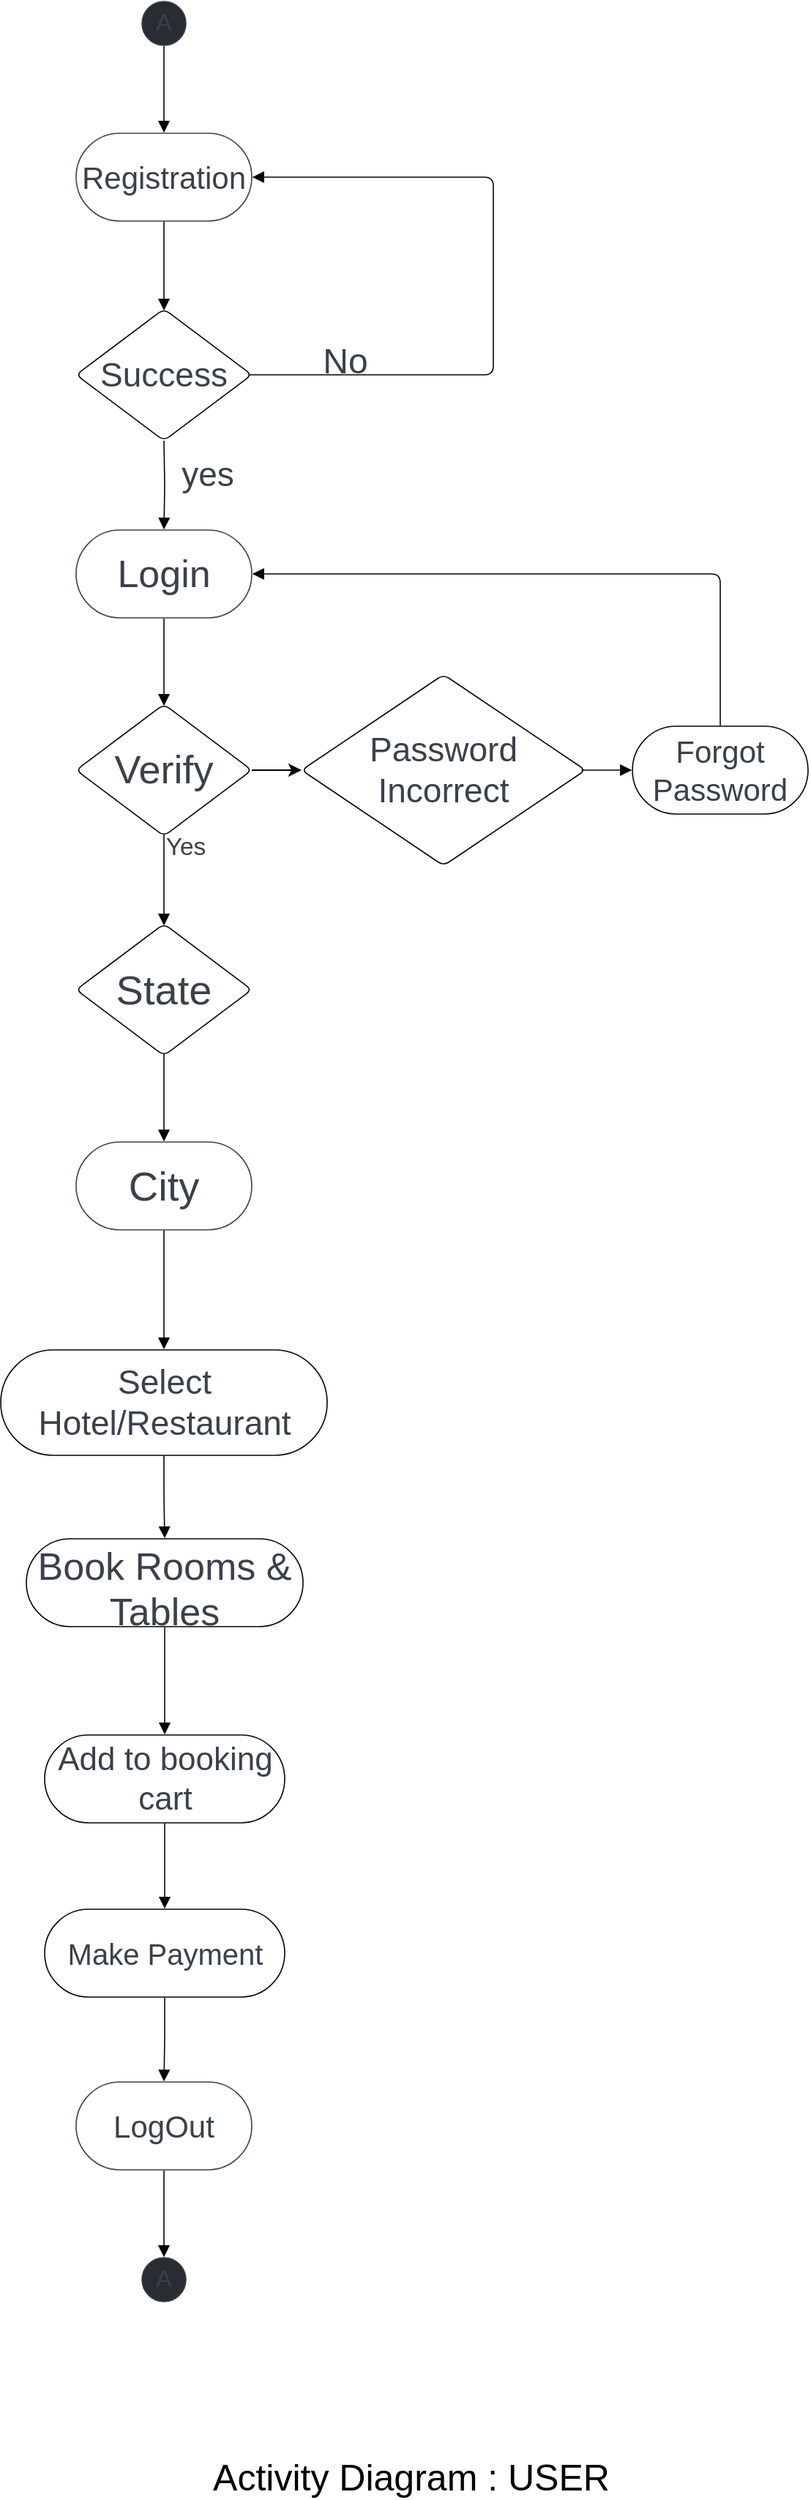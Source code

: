 <mxfile version="20.3.0" type="device"><diagram id="P56Q7Ztyd3gfGd8cOP1R" name="Page-1"><mxGraphModel dx="1038" dy="641" grid="1" gridSize="10" guides="1" tooltips="1" connect="1" arrows="1" fold="1" page="1" pageScale="1" pageWidth="850" pageHeight="1100" math="0" shadow="0"><root><mxCell id="0"/><mxCell id="1" parent="0"/><UserObject label="A" lucidchartObjectId="ZNgVIAMIlxs8" id="tMHHnX7nMyzMe0LAKBni-69"><mxCell style="html=1;overflow=block;blockSpacing=1;whiteSpace=wrap;ellipse;fontSize=16.7;fontColor=#3a414a;spacing=3.8;strokeColor=#3a414a;strokeOpacity=100;fillOpacity=100;rounded=1;absoluteArcSize=1;arcSize=9;fillColor=#282c33;strokeWidth=0.8;" parent="1" vertex="1"><mxGeometry x="241" y="27" width="30" height="30" as="geometry"/></mxCell></UserObject><UserObject label="A" lucidchartObjectId="AOgV1hheJ15q" id="tMHHnX7nMyzMe0LAKBni-70"><mxCell style="html=1;overflow=block;blockSpacing=1;whiteSpace=wrap;ellipse;fontSize=16.7;fontColor=#3a414a;spacing=3.8;strokeColor=#3a414a;strokeOpacity=100;fillOpacity=100;rounded=1;absoluteArcSize=1;arcSize=9;fillColor=#282c33;strokeWidth=0.8;" parent="1" vertex="1"><mxGeometry x="241" y="1568" width="30" height="30" as="geometry"/></mxCell></UserObject><UserObject label="Registration" lucidchartObjectId="LPgV7UUaEEge" id="tMHHnX7nMyzMe0LAKBni-71"><mxCell style="html=1;overflow=block;blockSpacing=1;whiteSpace=wrap;rounded=1;arcSize=50;fontSize=21;fontColor=#3a414a;spacing=3.8;strokeColor=#3a414a;strokeOpacity=100;strokeWidth=0.8;" parent="1" vertex="1"><mxGeometry x="196" y="117" width="120" height="60" as="geometry"/></mxCell></UserObject><UserObject label="" lucidchartObjectId="sTgVGux.WxUA" id="tMHHnX7nMyzMe0LAKBni-72"><mxCell style="html=1;jettySize=18;whiteSpace=wrap;fontSize=13;strokeColor=#050505;strokeOpacity=100;strokeWidth=0.8;rounded=1;arcSize=12;edgeStyle=orthogonalEdgeStyle;startArrow=none;endArrow=block;endFill=1;exitX=0.5;exitY=1.013;exitPerimeter=0;entryX=0.5;entryY=-0.006;entryPerimeter=0;" parent="1" source="tMHHnX7nMyzMe0LAKBni-69" target="tMHHnX7nMyzMe0LAKBni-71" edge="1"><mxGeometry width="100" height="100" relative="1" as="geometry"><Array as="points"/></mxGeometry></mxCell></UserObject><UserObject label="Success" lucidchartObjectId="eUgV.zKZj2QW" id="tMHHnX7nMyzMe0LAKBni-73"><mxCell style="html=1;overflow=block;blockSpacing=1;whiteSpace=wrap;rhombus;fontSize=23;fontColor=#3a414a;spacing=3.8;strokeColor=#050505;strokeOpacity=100;rounded=1;absoluteArcSize=1;arcSize=9;strokeWidth=0.8;" parent="1" vertex="1"><mxGeometry x="196" y="237" width="120" height="90" as="geometry"/></mxCell></UserObject><UserObject label="" lucidchartObjectId="oUgVA7w5k7gm" id="tMHHnX7nMyzMe0LAKBni-74"><mxCell style="html=1;jettySize=18;whiteSpace=wrap;fontSize=13;strokeColor=#050505;strokeOpacity=100;strokeWidth=0.8;rounded=1;arcSize=12;edgeStyle=orthogonalEdgeStyle;startArrow=none;endArrow=block;endFill=1;exitX=0.5;exitY=1.006;exitPerimeter=0;entryX=0.5;entryY=0.012;entryPerimeter=0;" parent="1" source="tMHHnX7nMyzMe0LAKBni-71" target="tMHHnX7nMyzMe0LAKBni-73" edge="1"><mxGeometry width="100" height="100" relative="1" as="geometry"><Array as="points"/></mxGeometry></mxCell></UserObject><UserObject label="Login" lucidchartObjectId="uVgVrTpL9AEn" id="tMHHnX7nMyzMe0LAKBni-75"><mxCell style="html=1;overflow=block;blockSpacing=1;whiteSpace=wrap;rounded=1;arcSize=50;fontSize=26;fontColor=#3a414a;spacing=3.8;strokeColor=#3a414a;strokeOpacity=100;strokeWidth=0.8;" parent="1" vertex="1"><mxGeometry x="196" y="388" width="120" height="60" as="geometry"/></mxCell></UserObject><UserObject label="" lucidchartObjectId="uVgVyqpREip2" id="tMHHnX7nMyzMe0LAKBni-76"><mxCell style="html=1;jettySize=18;whiteSpace=wrap;fontSize=13;strokeColor=#050505;strokeOpacity=100;strokeWidth=0.8;rounded=1;arcSize=12;edgeStyle=orthogonalEdgeStyle;startArrow=none;endArrow=block;endFill=1;entryX=0.5;entryY=-0.006;entryPerimeter=0;" parent="1" target="tMHHnX7nMyzMe0LAKBni-75" edge="1"><mxGeometry width="100" height="100" relative="1" as="geometry"><Array as="points"/><mxPoint x="256" y="327" as="sourcePoint"/></mxGeometry></mxCell></UserObject><mxCell id="tMHHnX7nMyzMe0LAKBni-103" style="edgeStyle=orthogonalEdgeStyle;rounded=0;orthogonalLoop=1;jettySize=auto;html=1;exitX=1;exitY=0.5;exitDx=0;exitDy=0;entryX=0;entryY=0.5;entryDx=0;entryDy=0;" parent="1" source="tMHHnX7nMyzMe0LAKBni-77" target="tMHHnX7nMyzMe0LAKBni-81" edge="1"><mxGeometry relative="1" as="geometry"/></mxCell><UserObject label="Verify" lucidchartObjectId="uVgVeD5L_VSK" id="tMHHnX7nMyzMe0LAKBni-77"><mxCell style="html=1;overflow=block;blockSpacing=1;whiteSpace=wrap;rhombus;fontSize=27;fontColor=#3a414a;spacing=3.8;strokeColor=#050505;strokeOpacity=100;rounded=1;absoluteArcSize=1;arcSize=9;strokeWidth=0.8;" parent="1" vertex="1"><mxGeometry x="196" y="507" width="120" height="90" as="geometry"/></mxCell></UserObject><UserObject label="" lucidchartObjectId="uVgVA3Gs96wT" id="tMHHnX7nMyzMe0LAKBni-78"><mxCell style="html=1;jettySize=18;whiteSpace=wrap;fontSize=13;strokeColor=#050505;strokeOpacity=100;strokeWidth=0.8;rounded=1;arcSize=12;edgeStyle=orthogonalEdgeStyle;startArrow=none;endArrow=block;endFill=1;exitX=0.5;exitY=1.006;exitPerimeter=0;entryX=0.5;entryY=0.012;entryPerimeter=0;" parent="1" source="tMHHnX7nMyzMe0LAKBni-75" target="tMHHnX7nMyzMe0LAKBni-77" edge="1"><mxGeometry width="100" height="100" relative="1" as="geometry"><Array as="points"/></mxGeometry></mxCell></UserObject><UserObject label="" lucidchartObjectId="nWgVfDsLByDj" id="tMHHnX7nMyzMe0LAKBni-79"><mxCell style="html=1;jettySize=18;whiteSpace=wrap;fontSize=13;strokeColor=#050505;strokeOpacity=100;strokeWidth=0.8;rounded=1;arcSize=12;edgeStyle=orthogonalEdgeStyle;startArrow=none;endArrow=block;endFill=1;exitX=0.984;exitY=0.5;exitPerimeter=0;entryX=1.003;entryY=0.5;entryPerimeter=0;" parent="1" source="tMHHnX7nMyzMe0LAKBni-73" target="tMHHnX7nMyzMe0LAKBni-71" edge="1"><mxGeometry width="100" height="100" relative="1" as="geometry"><Array as="points"><mxPoint x="481" y="282"/><mxPoint x="481" y="147"/></Array></mxGeometry></mxCell></UserObject><UserObject label="Password &#10;Incorrect" lucidchartObjectId="Z2gVgwZFWXi~" id="tMHHnX7nMyzMe0LAKBni-81"><mxCell style="html=1;overflow=block;blockSpacing=1;whiteSpace=wrap;rhombus;fontSize=23;fontColor=#3a414a;spacing=3.8;strokeColor=#050505;strokeOpacity=100;rounded=1;absoluteArcSize=1;arcSize=9;strokeWidth=0.8;" parent="1" vertex="1"><mxGeometry x="350" y="486.75" width="194" height="130.5" as="geometry"/></mxCell></UserObject><UserObject label="Forgot Password" lucidchartObjectId="w4gVkK7.GpF7" id="tMHHnX7nMyzMe0LAKBni-82"><mxCell style="html=1;overflow=block;blockSpacing=1;whiteSpace=wrap;rounded=1;arcSize=50;fontSize=21;fontColor=#3a414a;spacing=3.8;strokeColor=#050505;strokeOpacity=100;strokeWidth=0.8;" parent="1" vertex="1"><mxGeometry x="576" y="522" width="120" height="60" as="geometry"/></mxCell></UserObject><UserObject label="" lucidchartObjectId="36gV5ABm6zD~" id="tMHHnX7nMyzMe0LAKBni-83"><mxCell style="html=1;jettySize=18;whiteSpace=wrap;fontSize=13;strokeColor=#050505;strokeOpacity=100;strokeWidth=0.8;rounded=1;arcSize=12;edgeStyle=orthogonalEdgeStyle;startArrow=none;endArrow=block;endFill=1;exitX=0.5;exitY=0.988;exitPerimeter=0;entryX=0.5;entryY=0.012;entryPerimeter=0;" parent="1" source="tMHHnX7nMyzMe0LAKBni-77" target="tMHHnX7nMyzMe0LAKBni-84" edge="1"><mxGeometry width="100" height="100" relative="1" as="geometry"><Array as="points"/></mxGeometry></mxCell></UserObject><UserObject label="State" lucidchartObjectId="p9gVFeI2ZuUd" id="tMHHnX7nMyzMe0LAKBni-84"><mxCell style="html=1;overflow=block;blockSpacing=1;whiteSpace=wrap;rhombus;fontSize=28;fontColor=#3a414a;spacing=3.8;strokeColor=#050505;strokeOpacity=100;rounded=1;absoluteArcSize=1;arcSize=9;strokeWidth=0.8;" parent="1" vertex="1"><mxGeometry x="196" y="657" width="120" height="90" as="geometry"/></mxCell></UserObject><UserObject label="City" lucidchartObjectId="M9gVHAyth9qj" id="tMHHnX7nMyzMe0LAKBni-85"><mxCell style="html=1;overflow=block;blockSpacing=1;whiteSpace=wrap;rounded=1;arcSize=50;fontSize=28;fontColor=#3a414a;spacing=3.8;strokeColor=#3a414a;strokeOpacity=100;strokeWidth=0.8;" parent="1" vertex="1"><mxGeometry x="196" y="806" width="120" height="60" as="geometry"/></mxCell></UserObject><UserObject label="" lucidchartObjectId="Y9gVp_RgFx4M" id="tMHHnX7nMyzMe0LAKBni-86"><mxCell style="html=1;jettySize=18;whiteSpace=wrap;fontSize=13;strokeColor=#050505;strokeOpacity=100;strokeWidth=0.8;rounded=1;arcSize=12;edgeStyle=orthogonalEdgeStyle;startArrow=none;endArrow=block;endFill=1;exitX=0.5;exitY=0.988;exitPerimeter=0;entryX=0.5;entryY=-0.006;entryPerimeter=0;" parent="1" source="tMHHnX7nMyzMe0LAKBni-84" target="tMHHnX7nMyzMe0LAKBni-85" edge="1"><mxGeometry width="100" height="100" relative="1" as="geometry"><Array as="points"/></mxGeometry></mxCell></UserObject><UserObject label="Select Hotel/Restaurant" lucidchartObjectId="W_gVquQQG7gh" id="tMHHnX7nMyzMe0LAKBni-87"><mxCell style="html=1;overflow=block;blockSpacing=1;whiteSpace=wrap;rounded=1;arcSize=50;fontSize=23;fontColor=#3a414a;spacing=3.8;strokeColor=#050505;strokeOpacity=100;strokeWidth=0.8;" parent="1" vertex="1"><mxGeometry x="144.5" y="948" width="223" height="72" as="geometry"/></mxCell></UserObject><UserObject label="Add to booking cart" lucidchartObjectId="i~gVvoeUO~-M" id="tMHHnX7nMyzMe0LAKBni-88"><mxCell style="html=1;overflow=block;blockSpacing=1;whiteSpace=wrap;rounded=1;arcSize=50;fontSize=22;fontColor=#3a414a;spacing=3.8;strokeColor=#050505;strokeOpacity=100;strokeWidth=0.8;" parent="1" vertex="1"><mxGeometry x="174.5" y="1211" width="164" height="60" as="geometry"/></mxCell></UserObject><UserObject label="Make Payment" lucidchartObjectId="Q~gVlNIx8zYI" id="tMHHnX7nMyzMe0LAKBni-89"><mxCell style="html=1;overflow=block;blockSpacing=1;whiteSpace=wrap;rounded=1;arcSize=50;fontSize=20;fontColor=#3a414a;spacing=3.8;strokeColor=#050505;strokeOpacity=100;strokeWidth=0.8;" parent="1" vertex="1"><mxGeometry x="174.5" y="1330" width="164" height="60" as="geometry"/></mxCell></UserObject><UserObject label="" lucidchartObjectId="lahVGo4WKljg" id="tMHHnX7nMyzMe0LAKBni-90"><mxCell style="html=1;jettySize=18;whiteSpace=wrap;fontSize=13;strokeColor=#050505;strokeOpacity=100;strokeWidth=0.8;rounded=1;arcSize=12;edgeStyle=orthogonalEdgeStyle;startArrow=none;endArrow=block;endFill=1;exitX=0.5;exitY=1.006;exitPerimeter=0;entryX=0.5;entryY=-0.006;entryPerimeter=0;" parent="1" source="tMHHnX7nMyzMe0LAKBni-88" target="tMHHnX7nMyzMe0LAKBni-89" edge="1"><mxGeometry width="100" height="100" relative="1" as="geometry"><Array as="points"/></mxGeometry></mxCell></UserObject><UserObject label="" lucidchartObjectId="mbhVO6djbjmC" id="tMHHnX7nMyzMe0LAKBni-91"><mxCell style="html=1;jettySize=18;whiteSpace=wrap;fontSize=13;strokeColor=#050505;strokeOpacity=100;strokeWidth=0.8;rounded=1;arcSize=12;edgeStyle=orthogonalEdgeStyle;startArrow=none;endArrow=block;endFill=1;exitX=0.5;exitY=1.006;exitPerimeter=0;entryX=0.5;entryY=-0.006;entryPerimeter=0;" parent="1" source="tMHHnX7nMyzMe0LAKBni-89" target="tMHHnX7nMyzMe0LAKBni-92" edge="1"><mxGeometry width="100" height="100" relative="1" as="geometry"><Array as="points"/></mxGeometry></mxCell></UserObject><UserObject label="LogOut" lucidchartObjectId="_dhVrErvdK6z" id="tMHHnX7nMyzMe0LAKBni-92"><mxCell style="html=1;overflow=block;blockSpacing=1;whiteSpace=wrap;rounded=1;arcSize=50;fontSize=21;fontColor=#3a414a;spacing=3.8;strokeColor=#3a414a;strokeOpacity=100;strokeWidth=0.8;" parent="1" vertex="1"><mxGeometry x="196" y="1448" width="120" height="60" as="geometry"/></mxCell></UserObject><UserObject label="" lucidchartObjectId="oehVyoRmq-tu" id="tMHHnX7nMyzMe0LAKBni-93"><mxCell style="html=1;jettySize=18;whiteSpace=wrap;fontSize=13;strokeColor=#050505;strokeOpacity=100;strokeWidth=0.8;rounded=1;arcSize=12;edgeStyle=orthogonalEdgeStyle;startArrow=none;endArrow=block;endFill=1;exitX=0.5;exitY=1.006;exitPerimeter=0;entryX=0.5;entryY=-0.013;entryPerimeter=0;" parent="1" source="tMHHnX7nMyzMe0LAKBni-92" target="tMHHnX7nMyzMe0LAKBni-70" edge="1"><mxGeometry width="100" height="100" relative="1" as="geometry"><Array as="points"/></mxGeometry></mxCell></UserObject><UserObject label="" lucidchartObjectId="-ehV_JA-86-R" id="tMHHnX7nMyzMe0LAKBni-94"><mxCell style="html=1;jettySize=18;whiteSpace=wrap;fontSize=13;strokeColor=#050505;strokeOpacity=100;strokeWidth=0.8;rounded=1;arcSize=12;edgeStyle=orthogonalEdgeStyle;startArrow=none;endArrow=block;endFill=1;exitX=0.5;exitY=-0.006;exitPerimeter=0;entryX=1.003;entryY=0.5;entryPerimeter=0;" parent="1" source="tMHHnX7nMyzMe0LAKBni-82" target="tMHHnX7nMyzMe0LAKBni-75" edge="1"><mxGeometry width="100" height="100" relative="1" as="geometry"><Array as="points"/></mxGeometry></mxCell></UserObject><UserObject label="No" lucidchartObjectId="vfhVKmjOvzsa" id="tMHHnX7nMyzMe0LAKBni-95"><mxCell style="html=1;overflow=block;blockSpacing=1;whiteSpace=wrap;fontSize=24;fontColor=#3a414a;spacing=3.8;strokeOpacity=0;fillOpacity=0;rounded=1;absoluteArcSize=1;arcSize=9;fillColor=#ffffff;strokeWidth=0.8;" parent="1" vertex="1"><mxGeometry x="290" y="250" width="180" height="45" as="geometry"/></mxCell></UserObject><UserObject label="yes" lucidchartObjectId="EfhVEet4hKKe" id="tMHHnX7nMyzMe0LAKBni-96"><mxCell style="html=1;overflow=block;blockSpacing=1;whiteSpace=wrap;fontSize=23;fontColor=#3a414a;spacing=3.8;strokeOpacity=0;fillOpacity=0;rounded=1;absoluteArcSize=1;arcSize=9;fillColor=#ffffff;strokeWidth=0.8;" parent="1" vertex="1"><mxGeometry x="196" y="327" width="180" height="45" as="geometry"/></mxCell></UserObject><UserObject label="Yes" lucidchartObjectId="UfhV5hyOX_hQ" id="tMHHnX7nMyzMe0LAKBni-97"><mxCell style="html=1;overflow=block;blockSpacing=1;whiteSpace=wrap;fontSize=16.7;fontColor=#3a414a;spacing=3.8;strokeOpacity=0;fillOpacity=0;rounded=1;absoluteArcSize=1;arcSize=9;fillColor=#ffffff;strokeWidth=0.8;" parent="1" vertex="1"><mxGeometry x="181" y="582" width="180" height="45" as="geometry"/></mxCell></UserObject><UserObject label="" lucidchartObjectId="T7VVm99Uy1uU" id="tMHHnX7nMyzMe0LAKBni-98"><mxCell style="html=1;jettySize=18;whiteSpace=wrap;fontSize=13;strokeColor=#050505;strokeOpacity=100;strokeWidth=0.8;rounded=1;arcSize=12;edgeStyle=orthogonalEdgeStyle;startArrow=none;endArrow=block;endFill=1;exitX=0.986;exitY=0.5;exitPerimeter=0;entryX=-0.003;entryY=0.5;entryPerimeter=0;" parent="1" source="tMHHnX7nMyzMe0LAKBni-81" target="tMHHnX7nMyzMe0LAKBni-82" edge="1"><mxGeometry width="100" height="100" relative="1" as="geometry"><Array as="points"/></mxGeometry></mxCell></UserObject><UserObject label="" lucidchartObjectId="uZ0VAJzlTI3O" id="tMHHnX7nMyzMe0LAKBni-99"><mxCell style="html=1;jettySize=18;whiteSpace=wrap;fontSize=13;strokeColor=#050505;strokeOpacity=100;strokeWidth=0.8;rounded=1;arcSize=12;edgeStyle=orthogonalEdgeStyle;startArrow=none;endArrow=block;endFill=1;exitX=0.5;exitY=1.006;exitPerimeter=0;entryX=0.5;entryY=-0.006;entryPerimeter=0;" parent="1" source="tMHHnX7nMyzMe0LAKBni-85" target="tMHHnX7nMyzMe0LAKBni-87" edge="1"><mxGeometry width="100" height="100" relative="1" as="geometry"><Array as="points"/></mxGeometry></mxCell></UserObject><UserObject label="Book Rooms &amp;amp; Tables" lucidchartObjectId="G20VICHspkbx" id="tMHHnX7nMyzMe0LAKBni-100"><mxCell style="html=1;overflow=block;blockSpacing=1;whiteSpace=wrap;rounded=1;arcSize=50;fontSize=26;fontColor=#3a414a;spacing=3.8;strokeColor=#050505;strokeOpacity=100;strokeWidth=0.8;" parent="1" vertex="1"><mxGeometry x="162" y="1077" width="189" height="60" as="geometry"/></mxCell></UserObject><UserObject label="" lucidchartObjectId="G20VbdxPuXd0" id="tMHHnX7nMyzMe0LAKBni-101"><mxCell style="html=1;jettySize=18;whiteSpace=wrap;fontSize=13;strokeColor=#050505;strokeOpacity=100;strokeWidth=0.8;rounded=1;arcSize=12;edgeStyle=orthogonalEdgeStyle;startArrow=none;endArrow=block;endFill=1;exitX=0.5;exitY=1.006;exitPerimeter=0;entryX=0.5;entryY=-0.006;entryPerimeter=0;" parent="1" source="tMHHnX7nMyzMe0LAKBni-100" target="tMHHnX7nMyzMe0LAKBni-88" edge="1"><mxGeometry width="100" height="100" relative="1" as="geometry"><Array as="points"/></mxGeometry></mxCell></UserObject><UserObject label="" lucidchartObjectId="S20V5SfotirS" id="tMHHnX7nMyzMe0LAKBni-102"><mxCell style="html=1;jettySize=18;whiteSpace=wrap;fontSize=13;strokeColor=#050505;strokeOpacity=100;strokeWidth=0.8;rounded=1;arcSize=12;edgeStyle=orthogonalEdgeStyle;startArrow=none;endArrow=block;endFill=1;exitX=0.5;exitY=1.006;exitPerimeter=0;entryX=0.5;entryY=-0.006;entryPerimeter=0;" parent="1" source="tMHHnX7nMyzMe0LAKBni-87" target="tMHHnX7nMyzMe0LAKBni-100" edge="1"><mxGeometry width="100" height="100" relative="1" as="geometry"><Array as="points"/></mxGeometry></mxCell></UserObject><mxCell id="TudNEWxHu98qO1zi12v2-1" value="Activity Diagram : USER" style="text;html=1;strokeColor=none;fillColor=none;align=center;verticalAlign=middle;whiteSpace=wrap;rounded=0;fontSize=25;" vertex="1" parent="1"><mxGeometry x="245" y="1702" width="360" height="30" as="geometry"/></mxCell></root></mxGraphModel></diagram></mxfile>